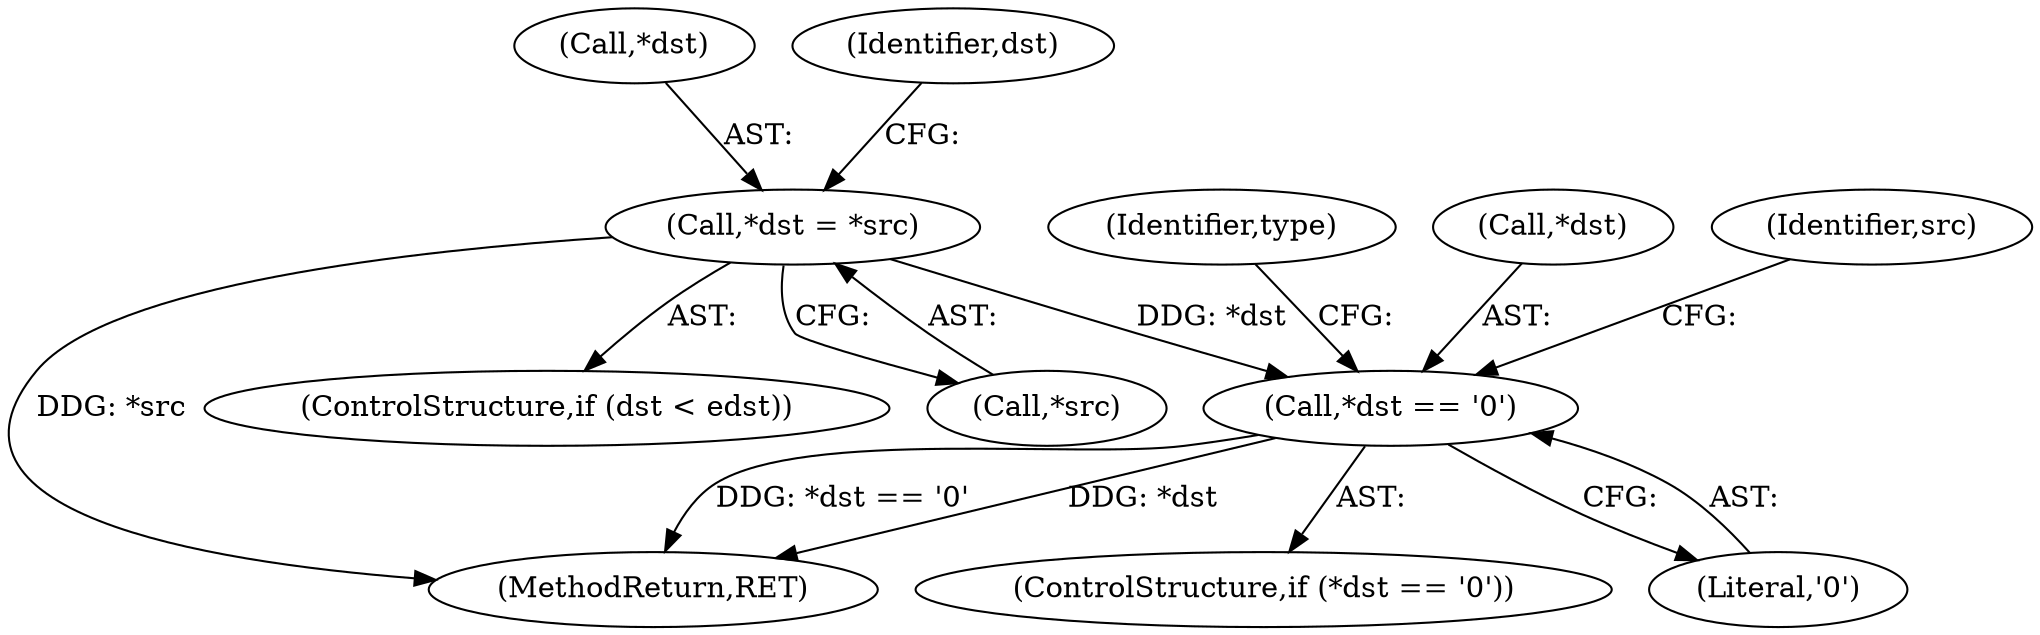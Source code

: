 digraph "0_file_4a284c89d6ef11aca34da65da7d673050a5ea320_3@pointer" {
"1000311" [label="(Call,*dst == '\0')"];
"1000303" [label="(Call,*dst = *src)"];
"1000306" [label="(Call,*src)"];
"1000304" [label="(Call,*dst)"];
"1000319" [label="(Identifier,type)"];
"1000413" [label="(MethodReturn,RET)"];
"1000299" [label="(ControlStructure,if (dst < edst))"];
"1000310" [label="(ControlStructure,if (*dst == '\0'))"];
"1000303" [label="(Call,*dst = *src)"];
"1000314" [label="(Literal,'\0')"];
"1000312" [label="(Call,*dst)"];
"1000313" [label="(Identifier,dst)"];
"1000311" [label="(Call,*dst == '\0')"];
"1000294" [label="(Identifier,src)"];
"1000311" -> "1000310"  [label="AST: "];
"1000311" -> "1000314"  [label="CFG: "];
"1000312" -> "1000311"  [label="AST: "];
"1000314" -> "1000311"  [label="AST: "];
"1000319" -> "1000311"  [label="CFG: "];
"1000294" -> "1000311"  [label="CFG: "];
"1000311" -> "1000413"  [label="DDG: *dst"];
"1000311" -> "1000413"  [label="DDG: *dst == '\0'"];
"1000303" -> "1000311"  [label="DDG: *dst"];
"1000303" -> "1000299"  [label="AST: "];
"1000303" -> "1000306"  [label="CFG: "];
"1000304" -> "1000303"  [label="AST: "];
"1000306" -> "1000303"  [label="AST: "];
"1000313" -> "1000303"  [label="CFG: "];
"1000303" -> "1000413"  [label="DDG: *src"];
}
